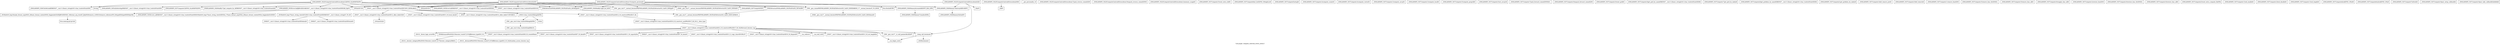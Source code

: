 digraph "Call graph: compute_centroid_stress_atom.ll" {
	label="Call graph: compute_centroid_stress_atom.ll";

	Node0x564e4818eaf0 [shape=record,label="{_ZN9LAMMPS_NS25ComputeCentroidStressAtomC2EPNS_6LAMMPSEiPPc}"];
	Node0x564e4818eaf0 -> Node0x564e48103b80;
	Node0x564e4818eaf0 -> Node0x564e4810d280;
	Node0x564e4818eaf0 -> Node0x564e4810ce00;
	Node0x564e4818eaf0 -> Node0x564e4816de90;
	Node0x564e4818eaf0 -> Node0x564e4815d8e0;
	Node0x564e4818eaf0 -> Node0x564e48106e70;
	Node0x564e4818eaf0 -> Node0x564e48104000;
	Node0x564e4818eaf0 -> Node0x564e480f41e0;
	Node0x564e4818eaf0 -> Node0x564e48138740;
	Node0x564e4818eaf0 -> Node0x564e480ba190;
	Node0x564e4818eaf0 -> Node0x564e48115460;
	Node0x564e4818eaf0 -> Node0x564e4811e130;
	Node0x564e48081ac0 [shape=record,label="{_ZSt9terminatev}"];
	Node0x564e48083f40 [shape=record,label="{_ZN9LAMMPS_NS25ComputeCentroidStressAtomD0Ev}"];
	Node0x564e48083f40 -> Node0x564e480840c0;
	Node0x564e480840c0 [shape=record,label="{_ZdlPv}"];
	Node0x564e481271c0 [shape=record,label="{_ZN9LAMMPS_NS25ComputeCentroidStressAtom4initEv}"];
	Node0x564e481271c0 -> Node0x564e4810d280;
	Node0x564e481271c0 -> Node0x564e4810ce00;
	Node0x564e481271c0 -> Node0x564e48115460;
	Node0x564e481271c0 -> Node0x564e48104000;
	Node0x564e481271c0 -> Node0x564e4815d8e0;
	Node0x564e481271c0 -> Node0x564e480947b0;
	Node0x564e481271c0 -> Node0x564e480ba190;
	Node0x564e481271c0 -> Node0x564e4809e540;
	Node0x564e481271c0 -> Node0x564e480af030;
	Node0x564e481271c0 -> Node0x564e480987e0;
	Node0x564e481271c0 -> Node0x564e4809d050;
	Node0x564e481271c0 -> Node0x564e4809e270;
	Node0x564e481271c0 -> Node0x564e48106e70;
	Node0x564e48103b80 [shape=record,label="{_ZN9LAMMPS_NS7ComputeC2EPNS_6LAMMPSEiPPc}"];
	Node0x564e48106e70 [shape=record,label="{_ZN9LAMMPS_NS5Error3allERKNSt7__cxx1112basic_stringIcSt11char_traitsIcESaIcEEEiS8_}"];
	Node0x564e4810d280 [shape=record,label="{_ZNSaIcEC1Ev}"];
	Node0x564e4810ce00 [shape=record,label="{_ZNSt7__cxx1112basic_stringIcSt11char_traitsIcESaIcEEC2IS3_EEPKcRKS3_}"];
	Node0x564e4810ce00 -> Node0x564e48165ec0;
	Node0x564e4810ce00 -> Node0x564e48086980;
	Node0x564e4810ce00 -> Node0x564e48086e30;
	Node0x564e4810ce00 -> Node0x564e48084b50;
	Node0x564e4810ce00 -> Node0x564e48084920;
	Node0x564e48086b50 [shape=record,label="{__gxx_personality_v0}"];
	Node0x564e48104000 [shape=record,label="{_ZNSt7__cxx1112basic_stringIcSt11char_traitsIcESaIcEED1Ev}"];
	Node0x564e4815d8e0 [shape=record,label="{_ZNSaIcED1Ev}"];
	Node0x564e48138740 [shape=record,label="{strcmp}"];
	Node0x564e4811e130 [shape=record,label="{_ZN9LAMMPS_NS5utils6strdupERKNSt7__cxx1112basic_stringIcSt11char_traitsIcESaIcEEE}"];
	Node0x564e48115460 [shape=record,label="{_ZNK9LAMMPS_NS6Modify17get_compute_by_idERKNSt7__cxx1112basic_stringIcSt11char_traitsIcESaIcEEE}"];
	Node0x564e480ba190 [shape=record,label="{_ZN9LAMMPS_NS5Error3allIJRPcEEEvRKNSt7__cxx1112basic_stringIcSt11char_traitsIcESaIcEEEiSB_DpOT_}"];
	Node0x564e480ba190 -> Node0x564e480f4150;
	Node0x564e480ba190 -> Node0x564e480c0bb0;
	Node0x564e480ba190 -> Node0x564e48091dd0;
	Node0x564e480f41e0 [shape=record,label="{_ZN9LAMMPS_NS6CiteMe3addERKNSt7__cxx1112basic_stringIcSt11char_traitsIcESaIcEEE}"];
	Node0x564e4816de90 [shape=record,label="{_ZN9LAMMPS_NS7ComputeD2Ev}"];
	Node0x564e4818ec80 [shape=record,label="{_ZN9LAMMPS_NS25ComputeCentroidStressAtomD2Ev}"];
	Node0x564e4818ec80 -> Node0x564e480f8e20;
	Node0x564e4818ec80 -> Node0x564e480c0c40;
	Node0x564e4818ec80 -> Node0x564e4816de90;
	Node0x564e4818ec80 -> Node0x564e4814a6e0;
	Node0x564e480f8e20 [shape=record,label="{_ZdaPv}"];
	Node0x564e480c0c40 [shape=record,label="{_ZN9LAMMPS_NS6Memory7destroyIdEEvRPPT_}"];
	Node0x564e480c0c40 -> Node0x564e480fcf30;
	Node0x564e4814a6e0 [shape=record,label="{__clang_call_terminate}"];
	Node0x564e4814a6e0 -> Node0x564e48087040;
	Node0x564e4814a6e0 -> Node0x564e48081ac0;
	Node0x564e48087040 [shape=record,label="{__cxa_begin_catch}"];
	Node0x564e4809e270 [shape=record,label="{_ZN9LAMMPS_NS6Modify12get_fix_listEv}"];
	Node0x564e4809d050 [shape=record,label="{_ZNKSt6vectorIPN9LAMMPS_NS3FixESaIS2_EE5beginEv}"];
	Node0x564e4809d050 -> Node0x564e480992e0;
	Node0x564e480987e0 [shape=record,label="{_ZNKSt6vectorIPN9LAMMPS_NS3FixESaIS2_EE3endEv}"];
	Node0x564e480987e0 -> Node0x564e480992e0;
	Node0x564e480af030 [shape=record,label="{_ZN9__gnu_cxxneIPKPN9LAMMPS_NS3FixESt6vectorIS3_SaIS3_EEEEbRKNS_17__normal_iteratorIT_T0_EESE_}"];
	Node0x564e480af030 -> Node0x564e4809bbc0;
	Node0x564e4809e540 [shape=record,label="{_ZNK9__gnu_cxx17__normal_iteratorIPKPN9LAMMPS_NS3FixESt6vectorIS3_SaIS3_EEEdeEv}"];
	Node0x564e480947b0 [shape=record,label="{_ZN9__gnu_cxx17__normal_iteratorIPKPN9LAMMPS_NS3FixESt6vectorIS3_SaIS3_EEEppEv}"];
	Node0x564e4809f0d0 [shape=record,label="{_ZN9LAMMPS_NS25ComputeCentroidStressAtom15compute_peratomEv}"];
	Node0x564e4809f0d0 -> Node0x564e4810d280;
	Node0x564e4809f0d0 -> Node0x564e4810ce00;
	Node0x564e4809f0d0 -> Node0x564e48098e90;
	Node0x564e4809f0d0 -> Node0x564e48106e70;
	Node0x564e4809f0d0 -> Node0x564e48104000;
	Node0x564e4809f0d0 -> Node0x564e4815d8e0;
	Node0x564e4809f0d0 -> Node0x564e480947b0;
	Node0x564e4809f0d0 -> Node0x564e4809e540;
	Node0x564e4809f0d0 -> Node0x564e480c0c40;
	Node0x564e4809f0d0 -> Node0x564e480a0680;
	Node0x564e4809f0d0 -> Node0x564e4809e270;
	Node0x564e4809f0d0 -> Node0x564e4809d050;
	Node0x564e4809f0d0 -> Node0x564e480987e0;
	Node0x564e4809f0d0 -> Node0x564e480af030;
	Node0x564e480a0680 [shape=record,label="{_ZN9LAMMPS_NS6Memory6createIdEEPPT_RS4_iiPKc}"];
	Node0x564e480a0680 -> Node0x564e480a2ba0;
	Node0x564e48098e90 [shape=record,label="{llvm.fmuladd.f64}"];
	Node0x564e480a6190 [shape=record,label="{_ZN9LAMMPS_NS25ComputeCentroidStressAtom17pack_reverse_commEiiPd}"];
	Node0x564e480a73d0 [shape=record,label="{_ZN9LAMMPS_NS25ComputeCentroidStressAtom19unpack_reverse_commEiPiPd}"];
	Node0x564e480a7fa0 [shape=record,label="{_ZN9LAMMPS_NS25ComputeCentroidStressAtom12memory_usageEv}"];
	Node0x564e48122290 [shape=record,label="{_ZN9LAMMPS_NS7Compute15reset_extra_dofEv}"];
	Node0x564e480aa9d0 [shape=record,label="{_ZN9LAMMPS_NS7Compute9init_listEiPNS_9NeighListE}"];
	Node0x564e480adcb0 [shape=record,label="{_ZN9LAMMPS_NS7Compute5setupEv}"];
	Node0x564e480ae540 [shape=record,label="{_ZN9LAMMPS_NS7Compute14compute_scalarEv}"];
	Node0x564e480aed80 [shape=record,label="{_ZN9LAMMPS_NS7Compute14compute_vectorEv}"];
	Node0x564e480a1390 [shape=record,label="{_ZN9LAMMPS_NS7Compute13compute_arrayEv}"];
	Node0x564e480b1ee0 [shape=record,label="{_ZN9LAMMPS_NS7Compute13compute_localEv}"];
	Node0x564e480b2d60 [shape=record,label="{_ZN9LAMMPS_NS7Compute15compute_pergridEv}"];
	Node0x564e480b38c0 [shape=record,label="{_ZN9LAMMPS_NS7Compute10set_arraysEi}"];
	Node0x564e480b4ad0 [shape=record,label="{_ZN9LAMMPS_NS7Compute17pack_forward_commEiPiPdiS1_}"];
	Node0x564e480b6910 [shape=record,label="{_ZN9LAMMPS_NS7Compute19unpack_forward_commEiiPd}"];
	Node0x564e48099e10 [shape=record,label="{_ZN9LAMMPS_NS7Compute10reset_gridEv}"];
	Node0x564e480b7890 [shape=record,label="{_ZN9LAMMPS_NS7Compute16get_grid_by_nameERKNSt7__cxx1112basic_stringIcSt11char_traitsIcESaIcEEERi}"];
	Node0x564e480b8a90 [shape=record,label="{_ZN9LAMMPS_NS7Compute17get_grid_by_indexEi}"];
	Node0x564e480ba200 [shape=record,label="{_ZN9LAMMPS_NS7Compute20get_griddata_by_nameEiRKNSt7__cxx1112basic_stringIcSt11char_traitsIcESaIcEEERi}"];
	Node0x564e480bb070 [shape=record,label="{_ZN9LAMMPS_NS7Compute21get_griddata_by_indexEi}"];
	Node0x564e480bb870 [shape=record,label="{_ZN9LAMMPS_NS7Compute14dof_remove_preEv}"];
	Node0x564e480bd0c0 [shape=record,label="{_ZN9LAMMPS_NS7Compute10dof_removeEi}"];
	Node0x564e480bd5f0 [shape=record,label="{_ZN9LAMMPS_NS7Compute11remove_biasEiPd}"];
	Node0x564e480c2d60 [shape=record,label="{_ZN9LAMMPS_NS7Compute15remove_bias_thrEiPdS1_}"];
	Node0x564e480c31f0 [shape=record,label="{_ZN9LAMMPS_NS7Compute15remove_bias_allEv}"];
	Node0x564e480c3920 [shape=record,label="{_ZN9LAMMPS_NS7Compute16reapply_bias_allEv}"];
	Node0x564e480c4a20 [shape=record,label="{_ZN9LAMMPS_NS7Compute12restore_biasEiPd}"];
	Node0x564e480c6520 [shape=record,label="{_ZN9LAMMPS_NS7Compute16restore_bias_thrEiPdS1_}"];
	Node0x564e480c92a0 [shape=record,label="{_ZN9LAMMPS_NS7Compute16restore_bias_allEv}"];
	Node0x564e480cc7e0 [shape=record,label="{_ZN9LAMMPS_NS7Compute23reset_extra_compute_fixEPKc}"];
	Node0x564e480cd9d0 [shape=record,label="{_ZN9LAMMPS_NS7Compute11lock_enableEv}"];
	Node0x564e480cf820 [shape=record,label="{_ZN9LAMMPS_NS7Compute12lock_disableEv}"];
	Node0x564e480d06a0 [shape=record,label="{_ZN9LAMMPS_NS7Compute11lock_lengthEv}"];
	Node0x564e480d2520 [shape=record,label="{_ZN9LAMMPS_NS7Compute4lockEPNS_3FixEll}"];
	Node0x564e480d3780 [shape=record,label="{_ZN9LAMMPS_NS7Compute6unlockEPNS_3FixE}"];
	Node0x564e480d3ee0 [shape=record,label="{_ZN9LAMMPS_NS7Compute7refreshEv}"];
	Node0x564e480d5a10 [shape=record,label="{_ZN9LAMMPS_NS7Compute19pair_setup_callbackEii}"];
	Node0x564e48165ec0 [shape=record,label="{_ZNSt7__cxx1112basic_stringIcSt11char_traitsIcESaIcEE13_M_local_dataEv}"];
	Node0x564e48086980 [shape=record,label="{_ZNSt7__cxx1112basic_stringIcSt11char_traitsIcESaIcEE12_Alloc_hiderC1EPcRKS3_}"];
	Node0x564e480d81d0 [shape=record,label="{_ZN9LAMMPS_NS7Compute19pair_tally_callbackEiiiidddddd}"];
	Node0x564e48084b50 [shape=record,label="{_ZNSt7__cxx1112basic_stringIcSt11char_traitsIcESaIcEE12_M_constructIPKcEEvT_S8_}"];
	Node0x564e48084b50 -> Node0x564e480d92e0;
	Node0x564e48086e30 [shape=record,label="{_ZNSt11char_traitsIcE6lengthEPKc}"];
	Node0x564e48086e30 -> Node0x564e480dab20;
	Node0x564e48086e30 -> Node0x564e480dca70;
	Node0x564e48084920 [shape=record,label="{_ZNSt7__cxx1112basic_stringIcSt11char_traitsIcESaIcEE12_Alloc_hiderD2Ev}"];
	Node0x564e48084920 -> Node0x564e480dd480;
	Node0x564e480d92e0 [shape=record,label="{_ZNSt7__cxx1112basic_stringIcSt11char_traitsIcESaIcEE16_M_construct_auxIPKcEEvT_S8_St12__false_type}"];
	Node0x564e480d92e0 -> Node0x564e480871f0;
	Node0x564e480871f0 [shape=record,label="{_ZNSt7__cxx1112basic_stringIcSt11char_traitsIcESaIcEE12_M_constructIPKcEEvT_S8_St20forward_iterator_tag}"];
	Node0x564e480871f0 -> Node0x564e480e2220;
	Node0x564e480871f0 -> Node0x564e480e4a10;
	Node0x564e480871f0 -> Node0x564e480eac90;
	Node0x564e480871f0 -> Node0x564e480ecdf0;
	Node0x564e480871f0 -> Node0x564e480eef50;
	Node0x564e480871f0 -> Node0x564e481096b0;
	Node0x564e480871f0 -> Node0x564e4810b810;
	Node0x564e480871f0 -> Node0x564e4810dde0;
	Node0x564e480871f0 -> Node0x564e48087040;
	Node0x564e480871f0 -> Node0x564e4810e590;
	Node0x564e480871f0 -> Node0x564e48115d50;
	Node0x564e480871f0 -> Node0x564e4811a370;
	Node0x564e480871f0 -> Node0x564e4811c4d0;
	Node0x564e480871f0 -> Node0x564e4814a6e0;
	Node0x564e480e2220 [shape=record,label="{_ZN9__gnu_cxx17__is_null_pointerIKcEEbPT_}"];
	Node0x564e480e4a10 [shape=record,label="{_ZSt19__throw_logic_errorPKc}"];
	Node0x564e480eac90 [shape=record,label="{_ZSt8distanceIPKcENSt15iterator_traitsIT_E15difference_typeES3_S3_}"];
	Node0x564e480eac90 -> Node0x564e48129240;
	Node0x564e480eac90 -> Node0x564e4812de30;
	Node0x564e480eef50 [shape=record,label="{_ZNSt7__cxx1112basic_stringIcSt11char_traitsIcESaIcEE7_M_dataEPc}"];
	Node0x564e480ecdf0 [shape=record,label="{_ZNSt7__cxx1112basic_stringIcSt11char_traitsIcESaIcEE9_M_createERmm}"];
	Node0x564e481096b0 [shape=record,label="{_ZNSt7__cxx1112basic_stringIcSt11char_traitsIcESaIcEE11_M_capacityEm}"];
	Node0x564e4810dde0 [shape=record,label="{_ZNSt7__cxx1112basic_stringIcSt11char_traitsIcESaIcEE13_S_copy_charsEPcPKcS7_}"];
	Node0x564e4810b810 [shape=record,label="{_ZNKSt7__cxx1112basic_stringIcSt11char_traitsIcESaIcEE7_M_dataEv}"];
	Node0x564e4810e590 [shape=record,label="{_ZNSt7__cxx1112basic_stringIcSt11char_traitsIcESaIcEE10_M_disposeEv}"];
	Node0x564e48115d50 [shape=record,label="{__cxa_rethrow}"];
	Node0x564e4811a370 [shape=record,label="{__cxa_end_catch}"];
	Node0x564e4811c4d0 [shape=record,label="{_ZNSt7__cxx1112basic_stringIcSt11char_traitsIcESaIcEE13_M_set_lengthEm}"];
	Node0x564e4812de30 [shape=record,label="{_ZSt10__distanceIPKcENSt15iterator_traitsIT_E15difference_typeES3_S3_St26random_access_iterator_tag}"];
	Node0x564e48129240 [shape=record,label="{_ZSt19__iterator_categoryIPKcENSt15iterator_traitsIT_E17iterator_categoryERKS3_}"];
	Node0x564e480dab20 [shape=record,label="{_ZN9__gnu_cxx11char_traitsIcE6lengthEPKc}"];
	Node0x564e480dab20 -> Node0x564e4808c350;
	Node0x564e480dca70 [shape=record,label="{strlen}"];
	Node0x564e4808c350 [shape=record,label="{_ZN9__gnu_cxx11char_traitsIcE2eqERKcS3_}"];
	Node0x564e480dd480 [shape=record,label="{_ZNSaIcED2Ev}"];
	Node0x564e48091dd0 [shape=record,label="{_ZN9LAMMPS_NS5Error4_allERKNSt7__cxx1112basic_stringIcSt11char_traitsIcESaIcEEEiN3fmt6v9_lmp17basic_string_viewIcEENSA_17basic_format_argsINSA_20basic_format_contextINSA_8appenderEcEEEE}"];
	Node0x564e480f4150 [shape=record,label="{_ZN3fmt6v9_lmp17basic_string_viewIcEC2ISt11char_traitsIcESaIcEEERKNSt7__cxx1112basic_stringIcT_T0_EE}"];
	Node0x564e480f4150 -> Node0x564e48158a10;
	Node0x564e480f4150 -> Node0x564e4815bc20;
	Node0x564e480c0bb0 [shape=record,label="{_ZN3fmt6v9_lmp16make_format_argsINS0_20basic_format_contextINS0_8appenderEcEEJRPcEEENS0_16format_arg_storeIT_JDpNSt9remove_cvINSt16remove_referenceIT0_E4typeEE4typeEEEEDpOSB_}"];
	Node0x564e480c0bb0 -> Node0x564e4815d540;
	Node0x564e48158a10 [shape=record,label="{_ZNKSt7__cxx1112basic_stringIcSt11char_traitsIcESaIcEE4dataEv}"];
	Node0x564e4815bc20 [shape=record,label="{_ZNKSt7__cxx1112basic_stringIcSt11char_traitsIcESaIcEE4sizeEv}"];
	Node0x564e4815d540 [shape=record,label="{llvm.memcpy.p0.p0.i64}"];
	Node0x564e480fcf30 [shape=record,label="{_ZN9LAMMPS_NS6Memory5sfreeEPv}"];
	Node0x564e480992e0 [shape=record,label="{_ZN9__gnu_cxx17__normal_iteratorIPKPN9LAMMPS_NS3FixESt6vectorIS3_SaIS3_EEEC2ERKS5_}"];
	Node0x564e4809bbc0 [shape=record,label="{_ZNK9__gnu_cxx17__normal_iteratorIPKPN9LAMMPS_NS3FixESt6vectorIS3_SaIS3_EEE4baseEv}"];
	Node0x564e480a2ba0 [shape=record,label="{_ZN9LAMMPS_NS6Memory7smallocElPKc}"];
}
